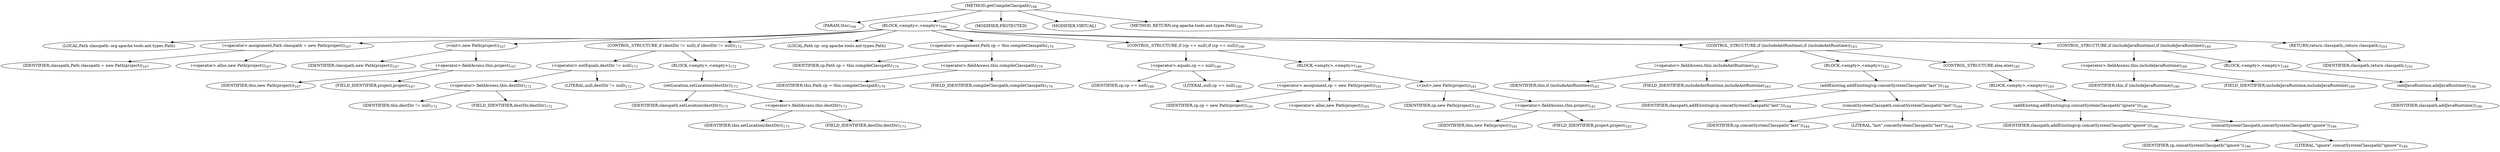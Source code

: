 digraph "getCompileClasspath" {  
"280" [label = <(METHOD,getCompileClasspath)<SUB>166</SUB>> ]
"281" [label = <(PARAM,this)<SUB>166</SUB>> ]
"282" [label = <(BLOCK,&lt;empty&gt;,&lt;empty&gt;)<SUB>166</SUB>> ]
"6" [label = <(LOCAL,Path classpath: org.apache.tools.ant.types.Path)> ]
"283" [label = <(&lt;operator&gt;.assignment,Path classpath = new Path(project))<SUB>167</SUB>> ]
"284" [label = <(IDENTIFIER,classpath,Path classpath = new Path(project))<SUB>167</SUB>> ]
"285" [label = <(&lt;operator&gt;.alloc,new Path(project))<SUB>167</SUB>> ]
"286" [label = <(&lt;init&gt;,new Path(project))<SUB>167</SUB>> ]
"5" [label = <(IDENTIFIER,classpath,new Path(project))<SUB>167</SUB>> ]
"287" [label = <(&lt;operator&gt;.fieldAccess,this.project)<SUB>167</SUB>> ]
"288" [label = <(IDENTIFIER,this,new Path(project))<SUB>167</SUB>> ]
"289" [label = <(FIELD_IDENTIFIER,project,project)<SUB>167</SUB>> ]
"290" [label = <(CONTROL_STRUCTURE,if (destDir != null),if (destDir != null))<SUB>172</SUB>> ]
"291" [label = <(&lt;operator&gt;.notEquals,destDir != null)<SUB>172</SUB>> ]
"292" [label = <(&lt;operator&gt;.fieldAccess,this.destDir)<SUB>172</SUB>> ]
"293" [label = <(IDENTIFIER,this,destDir != null)<SUB>172</SUB>> ]
"294" [label = <(FIELD_IDENTIFIER,destDir,destDir)<SUB>172</SUB>> ]
"295" [label = <(LITERAL,null,destDir != null)<SUB>172</SUB>> ]
"296" [label = <(BLOCK,&lt;empty&gt;,&lt;empty&gt;)<SUB>172</SUB>> ]
"297" [label = <(setLocation,setLocation(destDir))<SUB>173</SUB>> ]
"298" [label = <(IDENTIFIER,classpath,setLocation(destDir))<SUB>173</SUB>> ]
"299" [label = <(&lt;operator&gt;.fieldAccess,this.destDir)<SUB>173</SUB>> ]
"300" [label = <(IDENTIFIER,this,setLocation(destDir))<SUB>173</SUB>> ]
"301" [label = <(FIELD_IDENTIFIER,destDir,destDir)<SUB>173</SUB>> ]
"8" [label = <(LOCAL,Path cp: org.apache.tools.ant.types.Path)> ]
"302" [label = <(&lt;operator&gt;.assignment,Path cp = this.compileClasspath)<SUB>179</SUB>> ]
"303" [label = <(IDENTIFIER,cp,Path cp = this.compileClasspath)<SUB>179</SUB>> ]
"304" [label = <(&lt;operator&gt;.fieldAccess,this.compileClasspath)<SUB>179</SUB>> ]
"305" [label = <(IDENTIFIER,this,Path cp = this.compileClasspath)<SUB>179</SUB>> ]
"306" [label = <(FIELD_IDENTIFIER,compileClasspath,compileClasspath)<SUB>179</SUB>> ]
"307" [label = <(CONTROL_STRUCTURE,if (cp == null),if (cp == null))<SUB>180</SUB>> ]
"308" [label = <(&lt;operator&gt;.equals,cp == null)<SUB>180</SUB>> ]
"309" [label = <(IDENTIFIER,cp,cp == null)<SUB>180</SUB>> ]
"310" [label = <(LITERAL,null,cp == null)<SUB>180</SUB>> ]
"311" [label = <(BLOCK,&lt;empty&gt;,&lt;empty&gt;)<SUB>180</SUB>> ]
"312" [label = <(&lt;operator&gt;.assignment,cp = new Path(project))<SUB>181</SUB>> ]
"313" [label = <(IDENTIFIER,cp,cp = new Path(project))<SUB>181</SUB>> ]
"314" [label = <(&lt;operator&gt;.alloc,new Path(project))<SUB>181</SUB>> ]
"315" [label = <(&lt;init&gt;,new Path(project))<SUB>181</SUB>> ]
"7" [label = <(IDENTIFIER,cp,new Path(project))<SUB>181</SUB>> ]
"316" [label = <(&lt;operator&gt;.fieldAccess,this.project)<SUB>181</SUB>> ]
"317" [label = <(IDENTIFIER,this,new Path(project))<SUB>181</SUB>> ]
"318" [label = <(FIELD_IDENTIFIER,project,project)<SUB>181</SUB>> ]
"319" [label = <(CONTROL_STRUCTURE,if (includeAntRuntime),if (includeAntRuntime))<SUB>183</SUB>> ]
"320" [label = <(&lt;operator&gt;.fieldAccess,this.includeAntRuntime)<SUB>183</SUB>> ]
"321" [label = <(IDENTIFIER,this,if (includeAntRuntime))<SUB>183</SUB>> ]
"322" [label = <(FIELD_IDENTIFIER,includeAntRuntime,includeAntRuntime)<SUB>183</SUB>> ]
"323" [label = <(BLOCK,&lt;empty&gt;,&lt;empty&gt;)<SUB>183</SUB>> ]
"324" [label = <(addExisting,addExisting(cp.concatSystemClasspath(&quot;last&quot;)))<SUB>184</SUB>> ]
"325" [label = <(IDENTIFIER,classpath,addExisting(cp.concatSystemClasspath(&quot;last&quot;)))<SUB>184</SUB>> ]
"326" [label = <(concatSystemClasspath,concatSystemClasspath(&quot;last&quot;))<SUB>184</SUB>> ]
"327" [label = <(IDENTIFIER,cp,concatSystemClasspath(&quot;last&quot;))<SUB>184</SUB>> ]
"328" [label = <(LITERAL,&quot;last&quot;,concatSystemClasspath(&quot;last&quot;))<SUB>184</SUB>> ]
"329" [label = <(CONTROL_STRUCTURE,else,else)<SUB>185</SUB>> ]
"330" [label = <(BLOCK,&lt;empty&gt;,&lt;empty&gt;)<SUB>185</SUB>> ]
"331" [label = <(addExisting,addExisting(cp.concatSystemClasspath(&quot;ignore&quot;)))<SUB>186</SUB>> ]
"332" [label = <(IDENTIFIER,classpath,addExisting(cp.concatSystemClasspath(&quot;ignore&quot;)))<SUB>186</SUB>> ]
"333" [label = <(concatSystemClasspath,concatSystemClasspath(&quot;ignore&quot;))<SUB>186</SUB>> ]
"334" [label = <(IDENTIFIER,cp,concatSystemClasspath(&quot;ignore&quot;))<SUB>186</SUB>> ]
"335" [label = <(LITERAL,&quot;ignore&quot;,concatSystemClasspath(&quot;ignore&quot;))<SUB>186</SUB>> ]
"336" [label = <(CONTROL_STRUCTURE,if (includeJavaRuntime),if (includeJavaRuntime))<SUB>189</SUB>> ]
"337" [label = <(&lt;operator&gt;.fieldAccess,this.includeJavaRuntime)<SUB>189</SUB>> ]
"338" [label = <(IDENTIFIER,this,if (includeJavaRuntime))<SUB>189</SUB>> ]
"339" [label = <(FIELD_IDENTIFIER,includeJavaRuntime,includeJavaRuntime)<SUB>189</SUB>> ]
"340" [label = <(BLOCK,&lt;empty&gt;,&lt;empty&gt;)<SUB>189</SUB>> ]
"341" [label = <(addJavaRuntime,addJavaRuntime())<SUB>190</SUB>> ]
"342" [label = <(IDENTIFIER,classpath,addJavaRuntime())<SUB>190</SUB>> ]
"343" [label = <(RETURN,return classpath;,return classpath;)<SUB>193</SUB>> ]
"344" [label = <(IDENTIFIER,classpath,return classpath;)<SUB>193</SUB>> ]
"345" [label = <(MODIFIER,PROTECTED)> ]
"346" [label = <(MODIFIER,VIRTUAL)> ]
"347" [label = <(METHOD_RETURN,org.apache.tools.ant.types.Path)<SUB>166</SUB>> ]
  "280" -> "281" 
  "280" -> "282" 
  "280" -> "345" 
  "280" -> "346" 
  "280" -> "347" 
  "282" -> "6" 
  "282" -> "283" 
  "282" -> "286" 
  "282" -> "290" 
  "282" -> "8" 
  "282" -> "302" 
  "282" -> "307" 
  "282" -> "319" 
  "282" -> "336" 
  "282" -> "343" 
  "283" -> "284" 
  "283" -> "285" 
  "286" -> "5" 
  "286" -> "287" 
  "287" -> "288" 
  "287" -> "289" 
  "290" -> "291" 
  "290" -> "296" 
  "291" -> "292" 
  "291" -> "295" 
  "292" -> "293" 
  "292" -> "294" 
  "296" -> "297" 
  "297" -> "298" 
  "297" -> "299" 
  "299" -> "300" 
  "299" -> "301" 
  "302" -> "303" 
  "302" -> "304" 
  "304" -> "305" 
  "304" -> "306" 
  "307" -> "308" 
  "307" -> "311" 
  "308" -> "309" 
  "308" -> "310" 
  "311" -> "312" 
  "311" -> "315" 
  "312" -> "313" 
  "312" -> "314" 
  "315" -> "7" 
  "315" -> "316" 
  "316" -> "317" 
  "316" -> "318" 
  "319" -> "320" 
  "319" -> "323" 
  "319" -> "329" 
  "320" -> "321" 
  "320" -> "322" 
  "323" -> "324" 
  "324" -> "325" 
  "324" -> "326" 
  "326" -> "327" 
  "326" -> "328" 
  "329" -> "330" 
  "330" -> "331" 
  "331" -> "332" 
  "331" -> "333" 
  "333" -> "334" 
  "333" -> "335" 
  "336" -> "337" 
  "336" -> "340" 
  "337" -> "338" 
  "337" -> "339" 
  "340" -> "341" 
  "341" -> "342" 
  "343" -> "344" 
}
